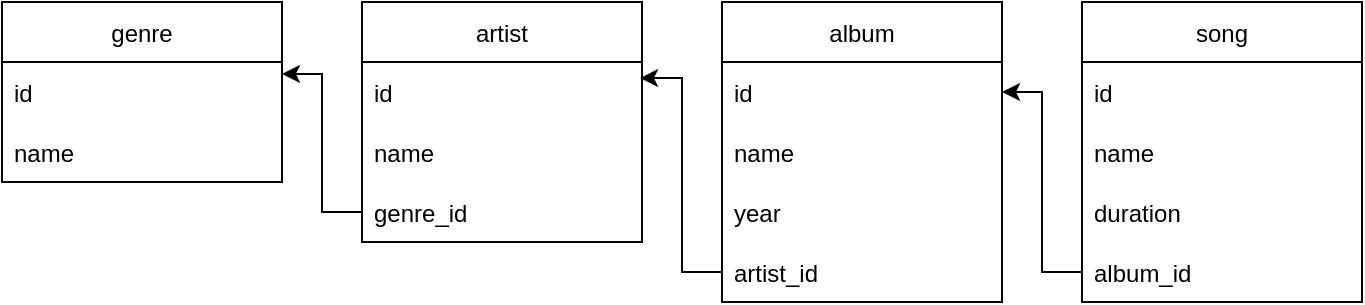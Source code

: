 <mxfile version="20.5.1" type="github">
  <diagram id="VMZdafUipZ0DyyVdhOcb" name="Страница 1">
    <mxGraphModel dx="766" dy="1002" grid="1" gridSize="10" guides="1" tooltips="1" connect="1" arrows="1" fold="1" page="1" pageScale="1" pageWidth="827" pageHeight="1169" math="0" shadow="0">
      <root>
        <mxCell id="0" />
        <mxCell id="1" parent="0" />
        <mxCell id="gLHyWcDhg0KViLhQEVv9-2" value="genre" style="swimlane;fontStyle=0;childLayout=stackLayout;horizontal=1;startSize=30;horizontalStack=0;resizeParent=1;resizeParentMax=0;resizeLast=0;collapsible=1;marginBottom=0;" vertex="1" parent="1">
          <mxGeometry width="140" height="90" as="geometry" />
        </mxCell>
        <mxCell id="gLHyWcDhg0KViLhQEVv9-3" value="id" style="text;strokeColor=none;fillColor=none;align=left;verticalAlign=middle;spacingLeft=4;spacingRight=4;overflow=hidden;points=[[0,0.5],[1,0.5]];portConstraint=eastwest;rotatable=0;" vertex="1" parent="gLHyWcDhg0KViLhQEVv9-2">
          <mxGeometry y="30" width="140" height="30" as="geometry" />
        </mxCell>
        <mxCell id="gLHyWcDhg0KViLhQEVv9-4" value="name" style="text;strokeColor=none;fillColor=none;align=left;verticalAlign=middle;spacingLeft=4;spacingRight=4;overflow=hidden;points=[[0,0.5],[1,0.5]];portConstraint=eastwest;rotatable=0;" vertex="1" parent="gLHyWcDhg0KViLhQEVv9-2">
          <mxGeometry y="60" width="140" height="30" as="geometry" />
        </mxCell>
        <mxCell id="gLHyWcDhg0KViLhQEVv9-6" value="artist" style="swimlane;fontStyle=0;childLayout=stackLayout;horizontal=1;startSize=30;horizontalStack=0;resizeParent=1;resizeParentMax=0;resizeLast=0;collapsible=1;marginBottom=0;" vertex="1" parent="1">
          <mxGeometry x="180" width="140" height="120" as="geometry" />
        </mxCell>
        <mxCell id="gLHyWcDhg0KViLhQEVv9-7" value="id" style="text;strokeColor=none;fillColor=none;align=left;verticalAlign=middle;spacingLeft=4;spacingRight=4;overflow=hidden;points=[[0,0.5],[1,0.5]];portConstraint=eastwest;rotatable=0;" vertex="1" parent="gLHyWcDhg0KViLhQEVv9-6">
          <mxGeometry y="30" width="140" height="30" as="geometry" />
        </mxCell>
        <mxCell id="gLHyWcDhg0KViLhQEVv9-8" value="name" style="text;strokeColor=none;fillColor=none;align=left;verticalAlign=middle;spacingLeft=4;spacingRight=4;overflow=hidden;points=[[0,0.5],[1,0.5]];portConstraint=eastwest;rotatable=0;" vertex="1" parent="gLHyWcDhg0KViLhQEVv9-6">
          <mxGeometry y="60" width="140" height="30" as="geometry" />
        </mxCell>
        <mxCell id="gLHyWcDhg0KViLhQEVv9-9" value="genre_id" style="text;strokeColor=none;fillColor=none;align=left;verticalAlign=middle;spacingLeft=4;spacingRight=4;overflow=hidden;points=[[0,0.5],[1,0.5]];portConstraint=eastwest;rotatable=0;" vertex="1" parent="gLHyWcDhg0KViLhQEVv9-6">
          <mxGeometry y="90" width="140" height="30" as="geometry" />
        </mxCell>
        <mxCell id="gLHyWcDhg0KViLhQEVv9-11" value="album" style="swimlane;fontStyle=0;childLayout=stackLayout;horizontal=1;startSize=30;horizontalStack=0;resizeParent=1;resizeParentMax=0;resizeLast=0;collapsible=1;marginBottom=0;" vertex="1" parent="1">
          <mxGeometry x="360" width="140" height="150" as="geometry" />
        </mxCell>
        <mxCell id="gLHyWcDhg0KViLhQEVv9-12" value="id" style="text;strokeColor=none;fillColor=none;align=left;verticalAlign=middle;spacingLeft=4;spacingRight=4;overflow=hidden;points=[[0,0.5],[1,0.5]];portConstraint=eastwest;rotatable=0;" vertex="1" parent="gLHyWcDhg0KViLhQEVv9-11">
          <mxGeometry y="30" width="140" height="30" as="geometry" />
        </mxCell>
        <mxCell id="gLHyWcDhg0KViLhQEVv9-13" value="name" style="text;strokeColor=none;fillColor=none;align=left;verticalAlign=middle;spacingLeft=4;spacingRight=4;overflow=hidden;points=[[0,0.5],[1,0.5]];portConstraint=eastwest;rotatable=0;" vertex="1" parent="gLHyWcDhg0KViLhQEVv9-11">
          <mxGeometry y="60" width="140" height="30" as="geometry" />
        </mxCell>
        <mxCell id="gLHyWcDhg0KViLhQEVv9-15" value="year" style="text;strokeColor=none;fillColor=none;align=left;verticalAlign=middle;spacingLeft=4;spacingRight=4;overflow=hidden;points=[[0,0.5],[1,0.5]];portConstraint=eastwest;rotatable=0;" vertex="1" parent="gLHyWcDhg0KViLhQEVv9-11">
          <mxGeometry y="90" width="140" height="30" as="geometry" />
        </mxCell>
        <mxCell id="gLHyWcDhg0KViLhQEVv9-14" value="artist_id" style="text;strokeColor=none;fillColor=none;align=left;verticalAlign=middle;spacingLeft=4;spacingRight=4;overflow=hidden;points=[[0,0.5],[1,0.5]];portConstraint=eastwest;rotatable=0;" vertex="1" parent="gLHyWcDhg0KViLhQEVv9-11">
          <mxGeometry y="120" width="140" height="30" as="geometry" />
        </mxCell>
        <mxCell id="gLHyWcDhg0KViLhQEVv9-16" value="song" style="swimlane;fontStyle=0;childLayout=stackLayout;horizontal=1;startSize=30;horizontalStack=0;resizeParent=1;resizeParentMax=0;resizeLast=0;collapsible=1;marginBottom=0;" vertex="1" parent="1">
          <mxGeometry x="540" width="140" height="150" as="geometry" />
        </mxCell>
        <mxCell id="gLHyWcDhg0KViLhQEVv9-17" value="id" style="text;strokeColor=none;fillColor=none;align=left;verticalAlign=middle;spacingLeft=4;spacingRight=4;overflow=hidden;points=[[0,0.5],[1,0.5]];portConstraint=eastwest;rotatable=0;" vertex="1" parent="gLHyWcDhg0KViLhQEVv9-16">
          <mxGeometry y="30" width="140" height="30" as="geometry" />
        </mxCell>
        <mxCell id="gLHyWcDhg0KViLhQEVv9-18" value="name" style="text;strokeColor=none;fillColor=none;align=left;verticalAlign=middle;spacingLeft=4;spacingRight=4;overflow=hidden;points=[[0,0.5],[1,0.5]];portConstraint=eastwest;rotatable=0;" vertex="1" parent="gLHyWcDhg0KViLhQEVv9-16">
          <mxGeometry y="60" width="140" height="30" as="geometry" />
        </mxCell>
        <mxCell id="gLHyWcDhg0KViLhQEVv9-19" value="duration" style="text;strokeColor=none;fillColor=none;align=left;verticalAlign=middle;spacingLeft=4;spacingRight=4;overflow=hidden;points=[[0,0.5],[1,0.5]];portConstraint=eastwest;rotatable=0;" vertex="1" parent="gLHyWcDhg0KViLhQEVv9-16">
          <mxGeometry y="90" width="140" height="30" as="geometry" />
        </mxCell>
        <mxCell id="gLHyWcDhg0KViLhQEVv9-20" value="album_id" style="text;strokeColor=none;fillColor=none;align=left;verticalAlign=middle;spacingLeft=4;spacingRight=4;overflow=hidden;points=[[0,0.5],[1,0.5]];portConstraint=eastwest;rotatable=0;" vertex="1" parent="gLHyWcDhg0KViLhQEVv9-16">
          <mxGeometry y="120" width="140" height="30" as="geometry" />
        </mxCell>
        <mxCell id="gLHyWcDhg0KViLhQEVv9-21" style="edgeStyle=orthogonalEdgeStyle;rounded=0;orthogonalLoop=1;jettySize=auto;html=1;exitX=0;exitY=0.5;exitDx=0;exitDy=0;entryX=1;entryY=0.5;entryDx=0;entryDy=0;" edge="1" parent="1" source="gLHyWcDhg0KViLhQEVv9-20" target="gLHyWcDhg0KViLhQEVv9-12">
          <mxGeometry relative="1" as="geometry" />
        </mxCell>
        <mxCell id="gLHyWcDhg0KViLhQEVv9-22" style="edgeStyle=orthogonalEdgeStyle;rounded=0;orthogonalLoop=1;jettySize=auto;html=1;exitX=0;exitY=0.5;exitDx=0;exitDy=0;entryX=1;entryY=0.2;entryDx=0;entryDy=0;entryPerimeter=0;" edge="1" parent="1" source="gLHyWcDhg0KViLhQEVv9-9" target="gLHyWcDhg0KViLhQEVv9-3">
          <mxGeometry relative="1" as="geometry" />
        </mxCell>
        <mxCell id="gLHyWcDhg0KViLhQEVv9-23" style="edgeStyle=orthogonalEdgeStyle;rounded=0;orthogonalLoop=1;jettySize=auto;html=1;exitX=0;exitY=0.5;exitDx=0;exitDy=0;entryX=0.993;entryY=0.267;entryDx=0;entryDy=0;entryPerimeter=0;" edge="1" parent="1" source="gLHyWcDhg0KViLhQEVv9-14" target="gLHyWcDhg0KViLhQEVv9-7">
          <mxGeometry relative="1" as="geometry" />
        </mxCell>
      </root>
    </mxGraphModel>
  </diagram>
</mxfile>
